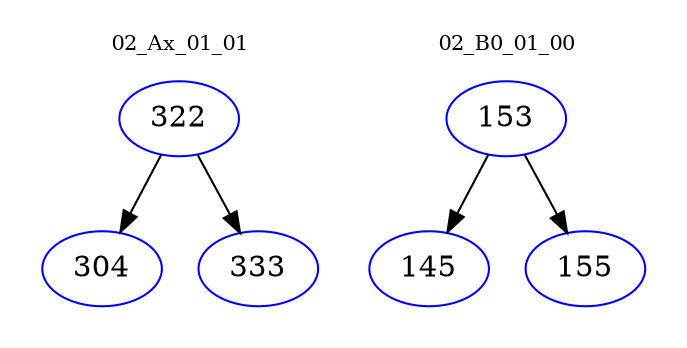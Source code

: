digraph{
subgraph cluster_0 {
color = white
label = "02_Ax_01_01";
fontsize=10;
T0_322 [label="322", color="blue"]
T0_322 -> T0_304 [color="black"]
T0_304 [label="304", color="blue"]
T0_322 -> T0_333 [color="black"]
T0_333 [label="333", color="blue"]
}
subgraph cluster_1 {
color = white
label = "02_B0_01_00";
fontsize=10;
T1_153 [label="153", color="blue"]
T1_153 -> T1_145 [color="black"]
T1_145 [label="145", color="blue"]
T1_153 -> T1_155 [color="black"]
T1_155 [label="155", color="blue"]
}
}
